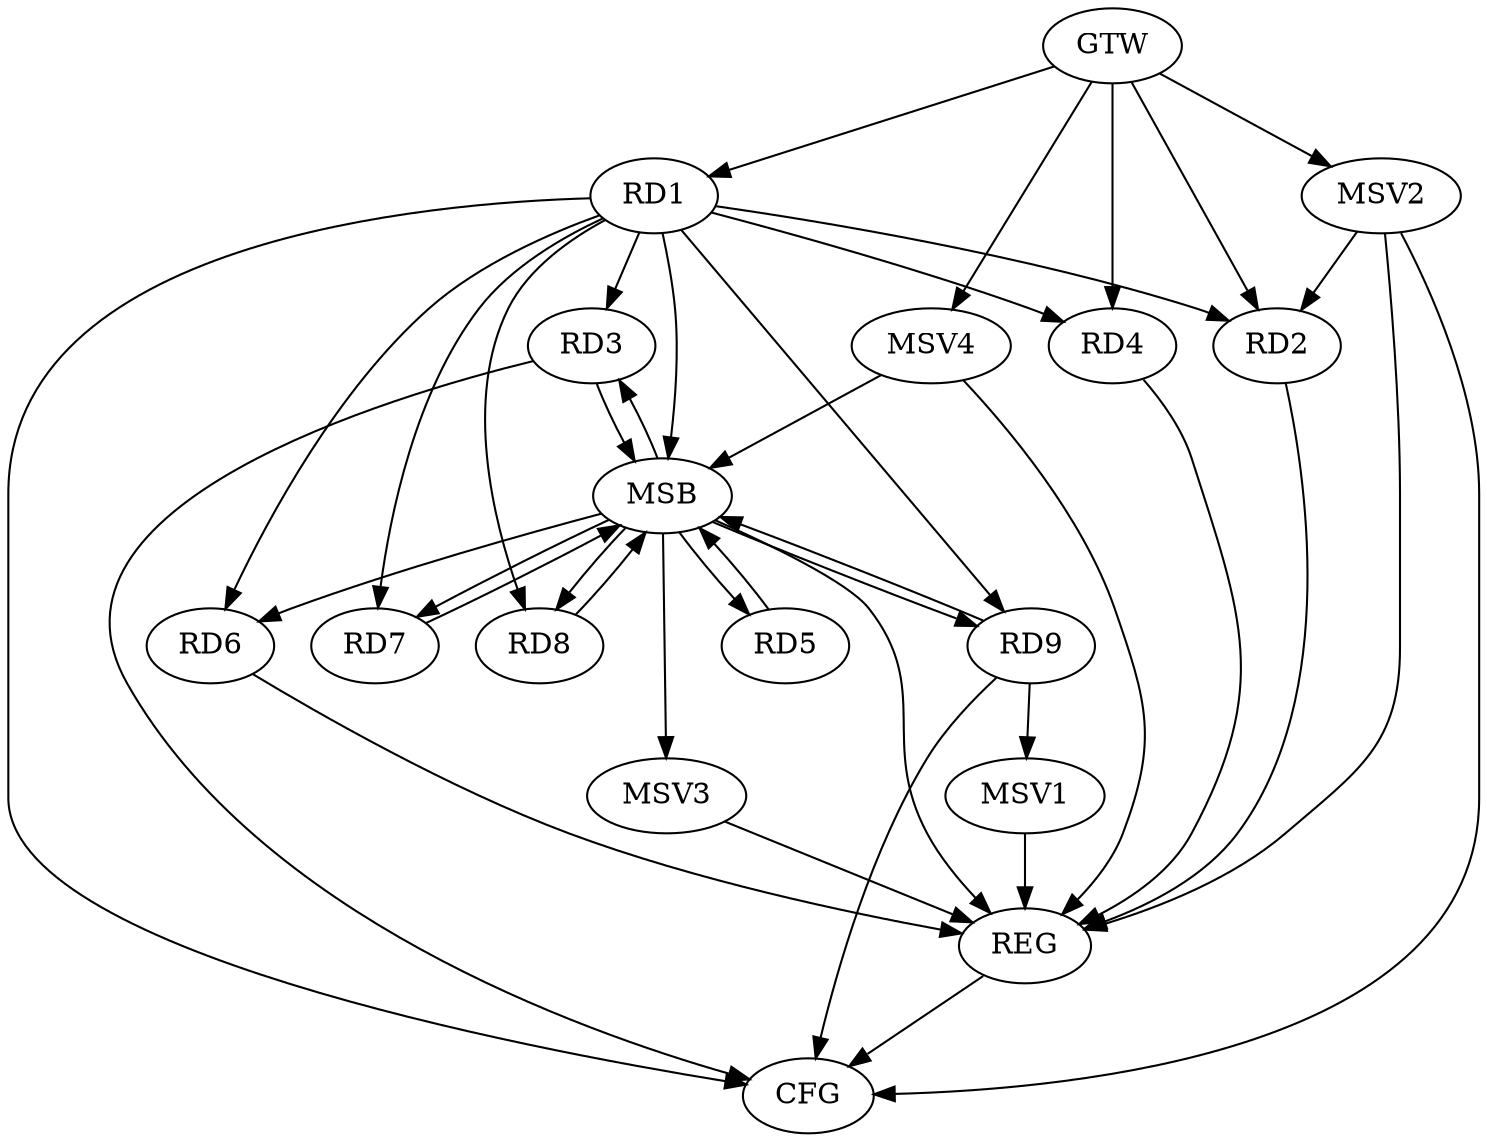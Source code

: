 strict digraph G {
  RD1 [ label="RD1" ];
  RD2 [ label="RD2" ];
  RD3 [ label="RD3" ];
  RD4 [ label="RD4" ];
  RD5 [ label="RD5" ];
  RD6 [ label="RD6" ];
  RD7 [ label="RD7" ];
  RD8 [ label="RD8" ];
  RD9 [ label="RD9" ];
  GTW [ label="GTW" ];
  REG [ label="REG" ];
  MSB [ label="MSB" ];
  CFG [ label="CFG" ];
  MSV1 [ label="MSV1" ];
  MSV2 [ label="MSV2" ];
  MSV3 [ label="MSV3" ];
  MSV4 [ label="MSV4" ];
  GTW -> RD1;
  GTW -> RD2;
  GTW -> RD4;
  RD2 -> REG;
  RD4 -> REG;
  RD6 -> REG;
  RD1 -> MSB;
  MSB -> RD3;
  MSB -> RD5;
  MSB -> RD7;
  MSB -> REG;
  RD3 -> MSB;
  MSB -> RD6;
  MSB -> RD8;
  RD5 -> MSB;
  RD7 -> MSB;
  MSB -> RD9;
  RD8 -> MSB;
  RD9 -> MSB;
  RD3 -> CFG;
  RD9 -> CFG;
  RD1 -> CFG;
  REG -> CFG;
  RD1 -> RD9;
  RD1 -> RD2;
  RD1 -> RD3;
  RD1 -> RD8;
  RD1 -> RD6;
  RD1 -> RD7;
  RD1 -> RD4;
  RD9 -> MSV1;
  MSV1 -> REG;
  MSV2 -> RD2;
  GTW -> MSV2;
  MSV2 -> REG;
  MSV2 -> CFG;
  MSB -> MSV3;
  MSV3 -> REG;
  MSV4 -> MSB;
  GTW -> MSV4;
  MSV4 -> REG;
}
